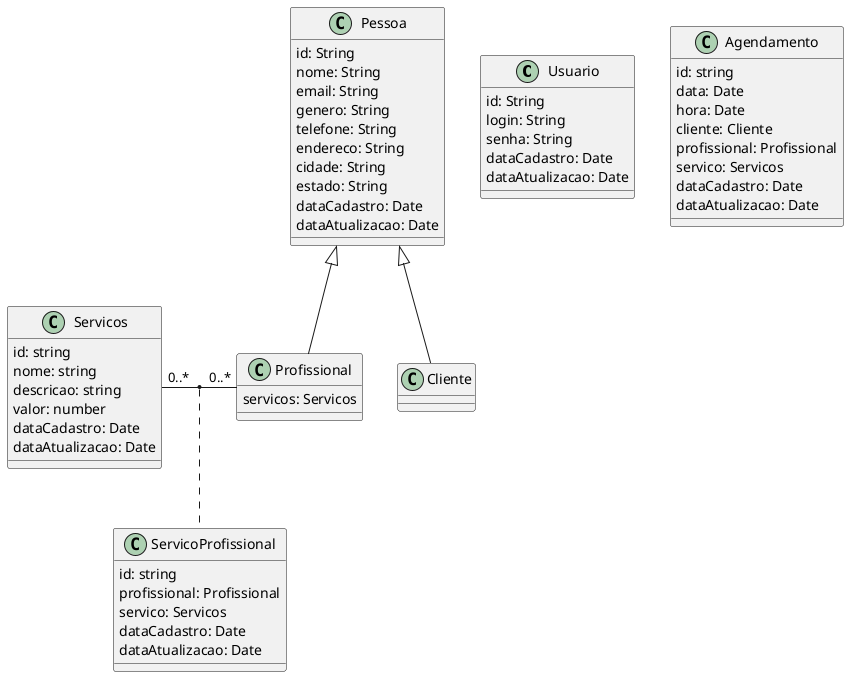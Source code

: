 @startuml

class Usuario {
  id: String
  login: String
  senha: String
  dataCadastro: Date
  dataAtualizacao: Date
}

class Pessoa {
  id: String
  nome: String
  email: String
  genero: String
  telefone: String
  endereco: String
  cidade: String
  estado: String
  dataCadastro: Date
  dataAtualizacao: Date
}

class Cliente extends Pessoa {

}

class Profissional extends Pessoa {
  servicos: Servicos
  
}

class Servicos {
  id: string
  nome: string
  descricao: string
  valor: number
  dataCadastro: Date
  dataAtualizacao: Date
}

class Agendamento {
  id: string
  data: Date
  hora: Date
  cliente: Cliente
  profissional: Profissional
  servico: Servicos
  dataCadastro: Date
  dataAtualizacao: Date
}

class ServicoProfissional {
  id: string
  profissional: Profissional
  servico: Servicos
  dataCadastro: Date
  dataAtualizacao: Date
}

Servicos "0..*" - "0..*" Profissional
(Servicos, Profissional) .. ServicoProfissional




@enduml